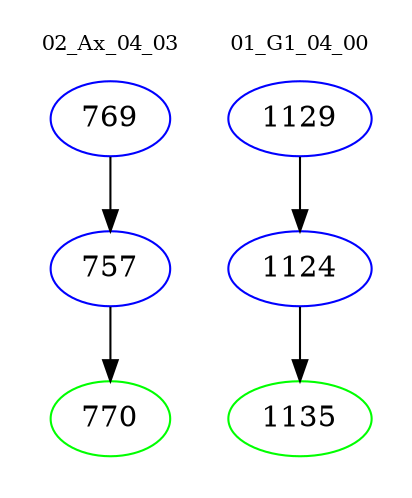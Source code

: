 digraph{
subgraph cluster_0 {
color = white
label = "02_Ax_04_03";
fontsize=10;
T0_769 [label="769", color="blue"]
T0_769 -> T0_757 [color="black"]
T0_757 [label="757", color="blue"]
T0_757 -> T0_770 [color="black"]
T0_770 [label="770", color="green"]
}
subgraph cluster_1 {
color = white
label = "01_G1_04_00";
fontsize=10;
T1_1129 [label="1129", color="blue"]
T1_1129 -> T1_1124 [color="black"]
T1_1124 [label="1124", color="blue"]
T1_1124 -> T1_1135 [color="black"]
T1_1135 [label="1135", color="green"]
}
}
